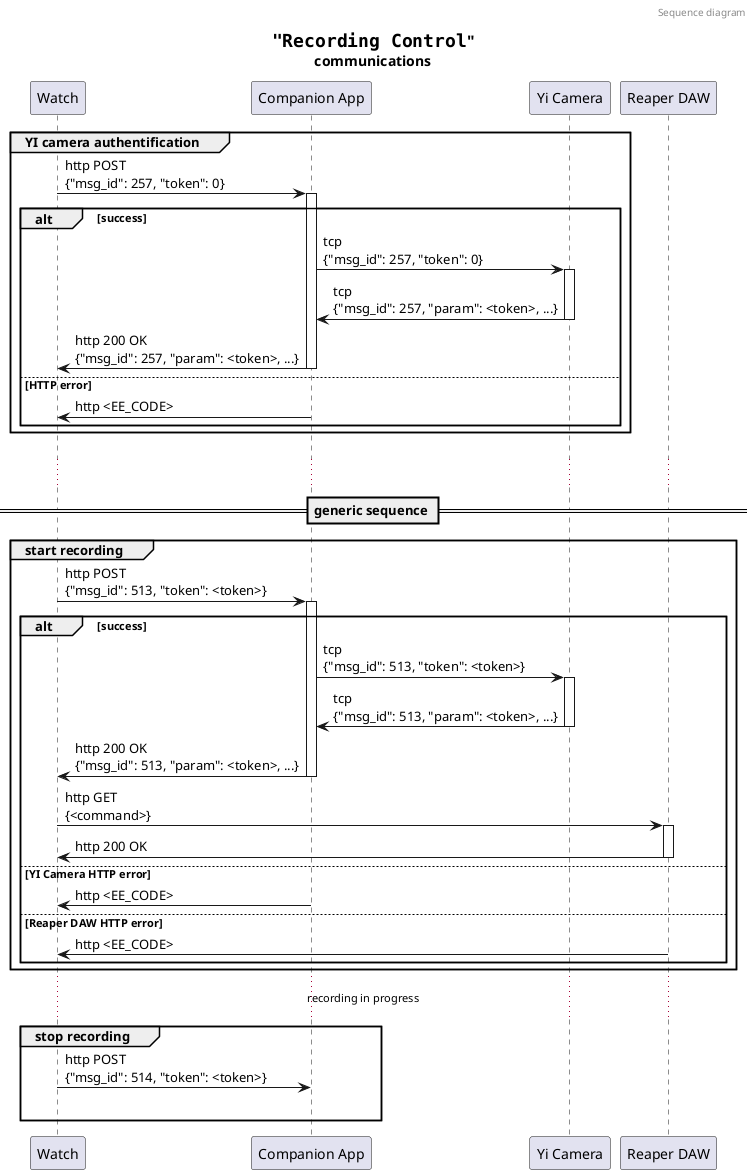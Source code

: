 @startuml
header Sequence diagram

title
== """Recording Control"""
communications
end title

' skinparam ResponseMessageBelowArrow true
' skinparam LifelineStrategy solid

participant "Watch" as w
participant "Companion App" as ca
participant "Yi Camera" as cam
participant "Reaper DAW" as daw

' Widget's menu "Authenticate?"
group YI camera authentification

w -> ca : http POST\n\
{"msg_id": 257, "token": 0}
activate ca

alt success
ca -> cam : tcp\n\
{"msg_id": 257, "token": 0}
activate cam

ca <- cam : tcp \n\
{"msg_id": 257, "param": <token>, ...}
deactivate cam

w <- ca : http 200 OK\n\
{"msg_id": 257, "param": <token>, ...}
deactivate ca

else HTTP error

w <- ca : http <EE_CODE>

end 'alt
end 'group

||20||
...

== generic sequence ==

'recording sequence
group start recording

w -> ca : http POST\n\
{"msg_id": 513, "token": <token>}
activate ca

alt success
ca -> cam : tcp\n\
{"msg_id": 513, "token": <token>}
activate cam

ca <- cam : tcp \n\
{"msg_id": 513, "param": <token>, ...}
deactivate cam

w <- ca : http 200 OK\n\
{"msg_id": 513, "param": <token>, ...}
deactivate ca

w -> daw : http GET\n\
{<command>}
activate daw

w <- daw : http 200 OK
deactivate daw

else YI Camera HTTP error
w <- ca : http <EE_CODE>

else Reaper DAW HTTP error
w <- daw : http <EE_CODE>

end 'alt
end 'group

... recording in progress ...

group stop recording

w -> ca : http POST\n\
{"msg_id": 514, "token": <token>}

|||
end 'group

@enduml
